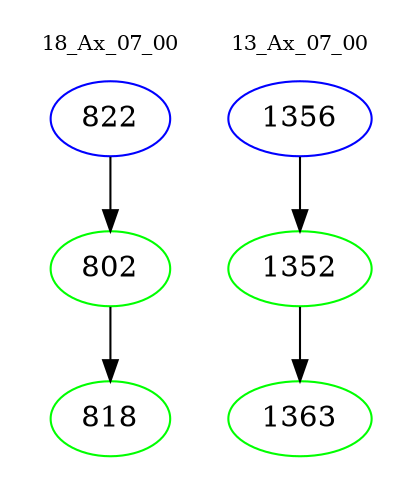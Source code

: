 digraph{
subgraph cluster_0 {
color = white
label = "18_Ax_07_00";
fontsize=10;
T0_822 [label="822", color="blue"]
T0_822 -> T0_802 [color="black"]
T0_802 [label="802", color="green"]
T0_802 -> T0_818 [color="black"]
T0_818 [label="818", color="green"]
}
subgraph cluster_1 {
color = white
label = "13_Ax_07_00";
fontsize=10;
T1_1356 [label="1356", color="blue"]
T1_1356 -> T1_1352 [color="black"]
T1_1352 [label="1352", color="green"]
T1_1352 -> T1_1363 [color="black"]
T1_1363 [label="1363", color="green"]
}
}
